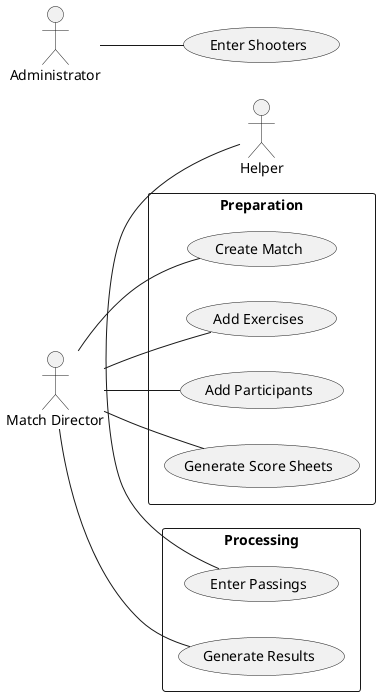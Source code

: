@startuml

left to right direction

actor Administrator as a
actor "Match Director" as d
actor Helper as h

a -- (Enter Shooters)

rectangle Preparation {
    d -- (Create Match)
    d -- (Add Exercises)
    d -- (Add Participants)
    d -- (Generate Score Sheets)
}

rectangle Processing {
    d -- (Generate Results)
    (Enter Passings) - h
}

@enduml
